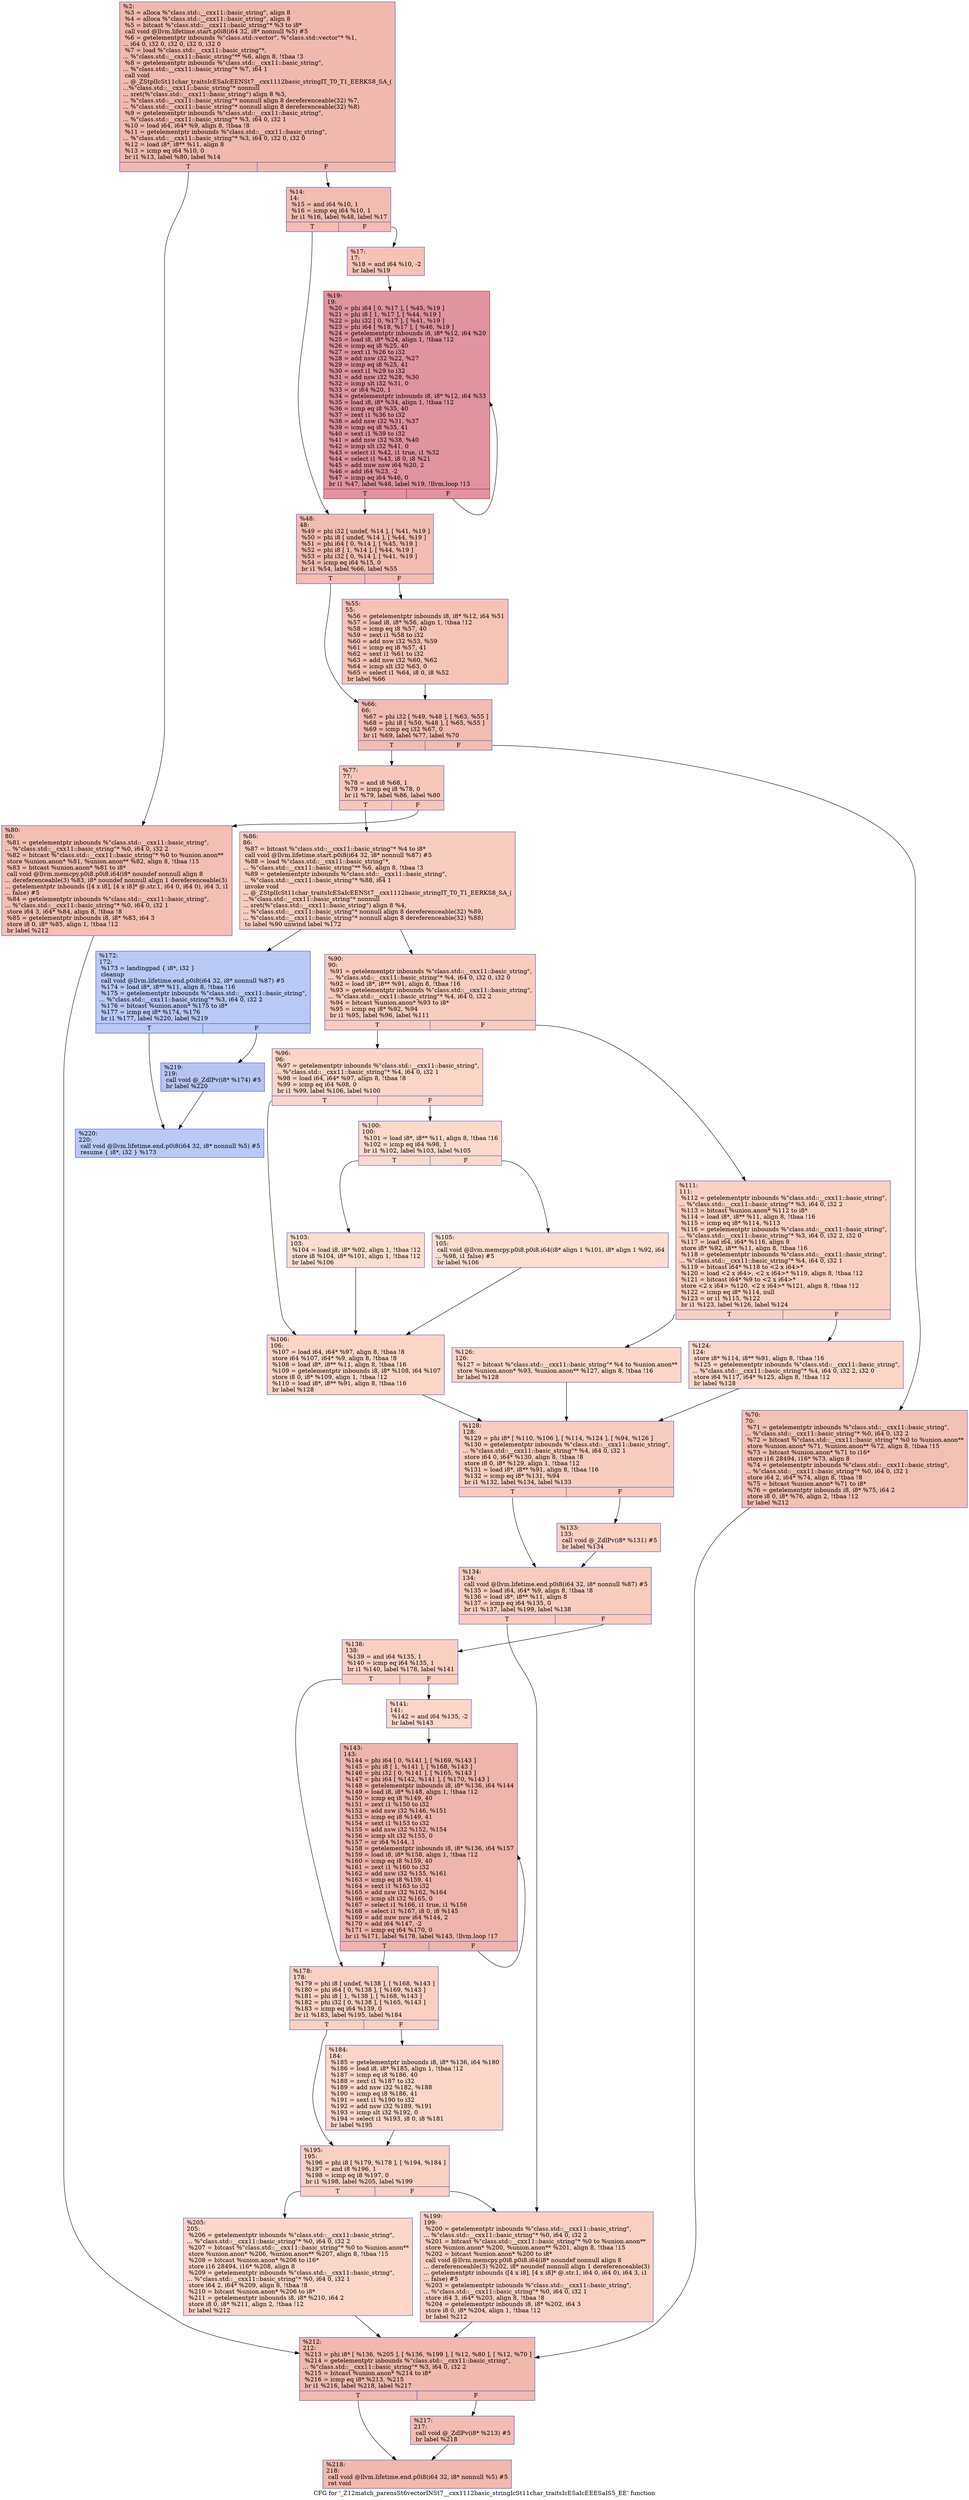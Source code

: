 digraph "CFG for '_Z12match_parensSt6vectorINSt7__cxx1112basic_stringIcSt11char_traitsIcESaIcEEESaIS5_EE' function" {
	label="CFG for '_Z12match_parensSt6vectorINSt7__cxx1112basic_stringIcSt11char_traitsIcESaIcEEESaIS5_EE' function";

	Node0x5613e67c06f0 [shape=record,color="#3d50c3ff", style=filled, fillcolor="#dc5d4a70",label="{%2:\l  %3 = alloca %\"class.std::__cxx11::basic_string\", align 8\l  %4 = alloca %\"class.std::__cxx11::basic_string\", align 8\l  %5 = bitcast %\"class.std::__cxx11::basic_string\"* %3 to i8*\l  call void @llvm.lifetime.start.p0i8(i64 32, i8* nonnull %5) #5\l  %6 = getelementptr inbounds %\"class.std::vector\", %\"class.std::vector\"* %1,\l... i64 0, i32 0, i32 0, i32 0, i32 0\l  %7 = load %\"class.std::__cxx11::basic_string\"*,\l... %\"class.std::__cxx11::basic_string\"** %6, align 8, !tbaa !3\l  %8 = getelementptr inbounds %\"class.std::__cxx11::basic_string\",\l... %\"class.std::__cxx11::basic_string\"* %7, i64 1\l  call void\l... @_ZStplIcSt11char_traitsIcESaIcEENSt7__cxx1112basic_stringIT_T0_T1_EERKS8_SA_(\l...%\"class.std::__cxx11::basic_string\"* nonnull\l... sret(%\"class.std::__cxx11::basic_string\") align 8 %3,\l... %\"class.std::__cxx11::basic_string\"* nonnull align 8 dereferenceable(32) %7,\l... %\"class.std::__cxx11::basic_string\"* nonnull align 8 dereferenceable(32) %8)\l  %9 = getelementptr inbounds %\"class.std::__cxx11::basic_string\",\l... %\"class.std::__cxx11::basic_string\"* %3, i64 0, i32 1\l  %10 = load i64, i64* %9, align 8, !tbaa !8\l  %11 = getelementptr inbounds %\"class.std::__cxx11::basic_string\",\l... %\"class.std::__cxx11::basic_string\"* %3, i64 0, i32 0, i32 0\l  %12 = load i8*, i8** %11, align 8\l  %13 = icmp eq i64 %10, 0\l  br i1 %13, label %80, label %14\l|{<s0>T|<s1>F}}"];
	Node0x5613e67c06f0:s0 -> Node0x5613e67c25e0;
	Node0x5613e67c06f0:s1 -> Node0x5613e67c2670;
	Node0x5613e67c2670 [shape=record,color="#3d50c3ff", style=filled, fillcolor="#e1675170",label="{%14:\l14:                                               \l  %15 = and i64 %10, 1\l  %16 = icmp eq i64 %10, 1\l  br i1 %16, label %48, label %17\l|{<s0>T|<s1>F}}"];
	Node0x5613e67c2670:s0 -> Node0x5613e67c28d0;
	Node0x5613e67c2670:s1 -> Node0x5613e67c2920;
	Node0x5613e67c2920 [shape=record,color="#3d50c3ff", style=filled, fillcolor="#e8765c70",label="{%17:\l17:                                               \l  %18 = and i64 %10, -2\l  br label %19\l}"];
	Node0x5613e67c2920 -> Node0x5613e67c2a90;
	Node0x5613e67c2a90 [shape=record,color="#b70d28ff", style=filled, fillcolor="#b70d2870",label="{%19:\l19:                                               \l  %20 = phi i64 [ 0, %17 ], [ %45, %19 ]\l  %21 = phi i8 [ 1, %17 ], [ %44, %19 ]\l  %22 = phi i32 [ 0, %17 ], [ %41, %19 ]\l  %23 = phi i64 [ %18, %17 ], [ %46, %19 ]\l  %24 = getelementptr inbounds i8, i8* %12, i64 %20\l  %25 = load i8, i8* %24, align 1, !tbaa !12\l  %26 = icmp eq i8 %25, 40\l  %27 = zext i1 %26 to i32\l  %28 = add nsw i32 %22, %27\l  %29 = icmp eq i8 %25, 41\l  %30 = sext i1 %29 to i32\l  %31 = add nsw i32 %28, %30\l  %32 = icmp slt i32 %31, 0\l  %33 = or i64 %20, 1\l  %34 = getelementptr inbounds i8, i8* %12, i64 %33\l  %35 = load i8, i8* %34, align 1, !tbaa !12\l  %36 = icmp eq i8 %35, 40\l  %37 = zext i1 %36 to i32\l  %38 = add nsw i32 %31, %37\l  %39 = icmp eq i8 %35, 41\l  %40 = sext i1 %39 to i32\l  %41 = add nsw i32 %38, %40\l  %42 = icmp slt i32 %41, 0\l  %43 = select i1 %42, i1 true, i1 %32\l  %44 = select i1 %43, i8 0, i8 %21\l  %45 = add nuw nsw i64 %20, 2\l  %46 = add i64 %23, -2\l  %47 = icmp eq i64 %46, 0\l  br i1 %47, label %48, label %19, !llvm.loop !13\l|{<s0>T|<s1>F}}"];
	Node0x5613e67c2a90:s0 -> Node0x5613e67c28d0;
	Node0x5613e67c2a90:s1 -> Node0x5613e67c2a90;
	Node0x5613e67c28d0 [shape=record,color="#3d50c3ff", style=filled, fillcolor="#e1675170",label="{%48:\l48:                                               \l  %49 = phi i32 [ undef, %14 ], [ %41, %19 ]\l  %50 = phi i8 [ undef, %14 ], [ %44, %19 ]\l  %51 = phi i64 [ 0, %14 ], [ %45, %19 ]\l  %52 = phi i8 [ 1, %14 ], [ %44, %19 ]\l  %53 = phi i32 [ 0, %14 ], [ %41, %19 ]\l  %54 = icmp eq i64 %15, 0\l  br i1 %54, label %66, label %55\l|{<s0>T|<s1>F}}"];
	Node0x5613e67c28d0:s0 -> Node0x5613e67c4fd0;
	Node0x5613e67c28d0:s1 -> Node0x5613e67c5020;
	Node0x5613e67c5020 [shape=record,color="#3d50c3ff", style=filled, fillcolor="#e8765c70",label="{%55:\l55:                                               \l  %56 = getelementptr inbounds i8, i8* %12, i64 %51\l  %57 = load i8, i8* %56, align 1, !tbaa !12\l  %58 = icmp eq i8 %57, 40\l  %59 = zext i1 %58 to i32\l  %60 = add nsw i32 %53, %59\l  %61 = icmp eq i8 %57, 41\l  %62 = sext i1 %61 to i32\l  %63 = add nsw i32 %60, %62\l  %64 = icmp slt i32 %63, 0\l  %65 = select i1 %64, i8 0, i8 %52\l  br label %66\l}"];
	Node0x5613e67c5020 -> Node0x5613e67c4fd0;
	Node0x5613e67c4fd0 [shape=record,color="#3d50c3ff", style=filled, fillcolor="#e1675170",label="{%66:\l66:                                               \l  %67 = phi i32 [ %49, %48 ], [ %63, %55 ]\l  %68 = phi i8 [ %50, %48 ], [ %65, %55 ]\l  %69 = icmp eq i32 %67, 0\l  br i1 %69, label %77, label %70\l|{<s0>T|<s1>F}}"];
	Node0x5613e67c4fd0:s0 -> Node0x5613e67c5d00;
	Node0x5613e67c4fd0:s1 -> Node0x5613e67c5d50;
	Node0x5613e67c5d50 [shape=record,color="#3d50c3ff", style=filled, fillcolor="#e5705870",label="{%70:\l70:                                               \l  %71 = getelementptr inbounds %\"class.std::__cxx11::basic_string\",\l... %\"class.std::__cxx11::basic_string\"* %0, i64 0, i32 2\l  %72 = bitcast %\"class.std::__cxx11::basic_string\"* %0 to %union.anon**\l  store %union.anon* %71, %union.anon** %72, align 8, !tbaa !15\l  %73 = bitcast %union.anon* %71 to i16*\l  store i16 28494, i16* %73, align 8\l  %74 = getelementptr inbounds %\"class.std::__cxx11::basic_string\",\l... %\"class.std::__cxx11::basic_string\"* %0, i64 0, i32 1\l  store i64 2, i64* %74, align 8, !tbaa !8\l  %75 = bitcast %union.anon* %71 to i8*\l  %76 = getelementptr inbounds i8, i8* %75, i64 2\l  store i8 0, i8* %76, align 2, !tbaa !12\l  br label %212\l}"];
	Node0x5613e67c5d50 -> Node0x5613e67c6ab0;
	Node0x5613e67c5d00 [shape=record,color="#3d50c3ff", style=filled, fillcolor="#ec7f6370",label="{%77:\l77:                                               \l  %78 = and i8 %68, 1\l  %79 = icmp eq i8 %78, 0\l  br i1 %79, label %86, label %80\l|{<s0>T|<s1>F}}"];
	Node0x5613e67c5d00:s0 -> Node0x5613e67c6cd0;
	Node0x5613e67c5d00:s1 -> Node0x5613e67c25e0;
	Node0x5613e67c25e0 [shape=record,color="#3d50c3ff", style=filled, fillcolor="#e36c5570",label="{%80:\l80:                                               \l  %81 = getelementptr inbounds %\"class.std::__cxx11::basic_string\",\l... %\"class.std::__cxx11::basic_string\"* %0, i64 0, i32 2\l  %82 = bitcast %\"class.std::__cxx11::basic_string\"* %0 to %union.anon**\l  store %union.anon* %81, %union.anon** %82, align 8, !tbaa !15\l  %83 = bitcast %union.anon* %81 to i8*\l  call void @llvm.memcpy.p0i8.p0i8.i64(i8* noundef nonnull align 8\l... dereferenceable(3) %83, i8* noundef nonnull align 1 dereferenceable(3)\l... getelementptr inbounds ([4 x i8], [4 x i8]* @.str.1, i64 0, i64 0), i64 3, i1\l... false) #5\l  %84 = getelementptr inbounds %\"class.std::__cxx11::basic_string\",\l... %\"class.std::__cxx11::basic_string\"* %0, i64 0, i32 1\l  store i64 3, i64* %84, align 8, !tbaa !8\l  %85 = getelementptr inbounds i8, i8* %83, i64 3\l  store i8 0, i8* %85, align 1, !tbaa !12\l  br label %212\l}"];
	Node0x5613e67c25e0 -> Node0x5613e67c6ab0;
	Node0x5613e67c6cd0 [shape=record,color="#3d50c3ff", style=filled, fillcolor="#f08b6e70",label="{%86:\l86:                                               \l  %87 = bitcast %\"class.std::__cxx11::basic_string\"* %4 to i8*\l  call void @llvm.lifetime.start.p0i8(i64 32, i8* nonnull %87) #5\l  %88 = load %\"class.std::__cxx11::basic_string\"*,\l... %\"class.std::__cxx11::basic_string\"** %6, align 8, !tbaa !3\l  %89 = getelementptr inbounds %\"class.std::__cxx11::basic_string\",\l... %\"class.std::__cxx11::basic_string\"* %88, i64 1\l  invoke void\l... @_ZStplIcSt11char_traitsIcESaIcEENSt7__cxx1112basic_stringIT_T0_T1_EERKS8_SA_(\l...%\"class.std::__cxx11::basic_string\"* nonnull\l... sret(%\"class.std::__cxx11::basic_string\") align 8 %4,\l... %\"class.std::__cxx11::basic_string\"* nonnull align 8 dereferenceable(32) %89,\l... %\"class.std::__cxx11::basic_string\"* nonnull align 8 dereferenceable(32) %88)\l          to label %90 unwind label %172\l}"];
	Node0x5613e67c6cd0 -> Node0x5613e67c8730;
	Node0x5613e67c6cd0 -> Node0x5613e67c8780;
	Node0x5613e67c8730 [shape=record,color="#3d50c3ff", style=filled, fillcolor="#f08b6e70",label="{%90:\l90:                                               \l  %91 = getelementptr inbounds %\"class.std::__cxx11::basic_string\",\l... %\"class.std::__cxx11::basic_string\"* %4, i64 0, i32 0, i32 0\l  %92 = load i8*, i8** %91, align 8, !tbaa !16\l  %93 = getelementptr inbounds %\"class.std::__cxx11::basic_string\",\l... %\"class.std::__cxx11::basic_string\"* %4, i64 0, i32 2\l  %94 = bitcast %union.anon* %93 to i8*\l  %95 = icmp eq i8* %92, %94\l  br i1 %95, label %96, label %111\l|{<s0>T|<s1>F}}"];
	Node0x5613e67c8730:s0 -> Node0x5613e67c8c90;
	Node0x5613e67c8730:s1 -> Node0x5613e67c8d20;
	Node0x5613e67c8c90 [shape=record,color="#3d50c3ff", style=filled, fillcolor="#f5a08170",label="{%96:\l96:                                               \l  %97 = getelementptr inbounds %\"class.std::__cxx11::basic_string\",\l... %\"class.std::__cxx11::basic_string\"* %4, i64 0, i32 1\l  %98 = load i64, i64* %97, align 8, !tbaa !8\l  %99 = icmp eq i64 %98, 0\l  br i1 %99, label %106, label %100\l|{<s0>T|<s1>F}}"];
	Node0x5613e67c8c90:s0 -> Node0x5613e67c9020;
	Node0x5613e67c8c90:s1 -> Node0x5613e67c9070;
	Node0x5613e67c9070 [shape=record,color="#3d50c3ff", style=filled, fillcolor="#f7a88970",label="{%100:\l100:                                              \l  %101 = load i8*, i8** %11, align 8, !tbaa !16\l  %102 = icmp eq i64 %98, 1\l  br i1 %102, label %103, label %105\l|{<s0>T|<s1>F}}"];
	Node0x5613e67c9070:s0 -> Node0x5613e67c98c0;
	Node0x5613e67c9070:s1 -> Node0x5613e67c9910;
	Node0x5613e67c98c0 [shape=record,color="#3d50c3ff", style=filled, fillcolor="#f7b39670",label="{%103:\l103:                                              \l  %104 = load i8, i8* %92, align 1, !tbaa !12\l  store i8 %104, i8* %101, align 1, !tbaa !12\l  br label %106\l}"];
	Node0x5613e67c98c0 -> Node0x5613e67c9020;
	Node0x5613e67c9910 [shape=record,color="#3d50c3ff", style=filled, fillcolor="#f7b39670",label="{%105:\l105:                                              \l  call void @llvm.memcpy.p0i8.p0i8.i64(i8* align 1 %101, i8* align 1 %92, i64\l... %98, i1 false) #5\l  br label %106\l}"];
	Node0x5613e67c9910 -> Node0x5613e67c9020;
	Node0x5613e67c9020 [shape=record,color="#3d50c3ff", style=filled, fillcolor="#f5a08170",label="{%106:\l106:                                              \l  %107 = load i64, i64* %97, align 8, !tbaa !8\l  store i64 %107, i64* %9, align 8, !tbaa !8\l  %108 = load i8*, i8** %11, align 8, !tbaa !16\l  %109 = getelementptr inbounds i8, i8* %108, i64 %107\l  store i8 0, i8* %109, align 1, !tbaa !12\l  %110 = load i8*, i8** %91, align 8, !tbaa !16\l  br label %128\l}"];
	Node0x5613e67c9020 -> Node0x5613e67ca0d0;
	Node0x5613e67c8d20 [shape=record,color="#3d50c3ff", style=filled, fillcolor="#f3947570",label="{%111:\l111:                                              \l  %112 = getelementptr inbounds %\"class.std::__cxx11::basic_string\",\l... %\"class.std::__cxx11::basic_string\"* %3, i64 0, i32 2\l  %113 = bitcast %union.anon* %112 to i8*\l  %114 = load i8*, i8** %11, align 8, !tbaa !16\l  %115 = icmp eq i8* %114, %113\l  %116 = getelementptr inbounds %\"class.std::__cxx11::basic_string\",\l... %\"class.std::__cxx11::basic_string\"* %3, i64 0, i32 2, i32 0\l  %117 = load i64, i64* %116, align 8\l  store i8* %92, i8** %11, align 8, !tbaa !16\l  %118 = getelementptr inbounds %\"class.std::__cxx11::basic_string\",\l... %\"class.std::__cxx11::basic_string\"* %4, i64 0, i32 1\l  %119 = bitcast i64* %118 to \<2 x i64\>*\l  %120 = load \<2 x i64\>, \<2 x i64\>* %119, align 8, !tbaa !12\l  %121 = bitcast i64* %9 to \<2 x i64\>*\l  store \<2 x i64\> %120, \<2 x i64\>* %121, align 8, !tbaa !12\l  %122 = icmp eq i8* %114, null\l  %123 = or i1 %115, %122\l  br i1 %123, label %126, label %124\l|{<s0>T|<s1>F}}"];
	Node0x5613e67c8d20:s0 -> Node0x5613e67cae90;
	Node0x5613e67c8d20:s1 -> Node0x5613e67caee0;
	Node0x5613e67caee0 [shape=record,color="#3d50c3ff", style=filled, fillcolor="#f6a38570",label="{%124:\l124:                                              \l  store i8* %114, i8** %91, align 8, !tbaa !16\l  %125 = getelementptr inbounds %\"class.std::__cxx11::basic_string\",\l... %\"class.std::__cxx11::basic_string\"* %4, i64 0, i32 2, i32 0\l  store i64 %117, i64* %125, align 8, !tbaa !12\l  br label %128\l}"];
	Node0x5613e67caee0 -> Node0x5613e67ca0d0;
	Node0x5613e67cae90 [shape=record,color="#3d50c3ff", style=filled, fillcolor="#f6a38570",label="{%126:\l126:                                              \l  %127 = bitcast %\"class.std::__cxx11::basic_string\"* %4 to %union.anon**\l  store %union.anon* %93, %union.anon** %127, align 8, !tbaa !16\l  br label %128\l}"];
	Node0x5613e67cae90 -> Node0x5613e67ca0d0;
	Node0x5613e67ca0d0 [shape=record,color="#3d50c3ff", style=filled, fillcolor="#f08b6e70",label="{%128:\l128:                                              \l  %129 = phi i8* [ %110, %106 ], [ %114, %124 ], [ %94, %126 ]\l  %130 = getelementptr inbounds %\"class.std::__cxx11::basic_string\",\l... %\"class.std::__cxx11::basic_string\"* %4, i64 0, i32 1\l  store i64 0, i64* %130, align 8, !tbaa !8\l  store i8 0, i8* %129, align 1, !tbaa !12\l  %131 = load i8*, i8** %91, align 8, !tbaa !16\l  %132 = icmp eq i8* %131, %94\l  br i1 %132, label %134, label %133\l|{<s0>T|<s1>F}}"];
	Node0x5613e67ca0d0:s0 -> Node0x5613e67cbf80;
	Node0x5613e67ca0d0:s1 -> Node0x5613e67cbfd0;
	Node0x5613e67cbfd0 [shape=record,color="#3d50c3ff", style=filled, fillcolor="#f3947570",label="{%133:\l133:                                              \l  call void @_ZdlPv(i8* %131) #5\l  br label %134\l}"];
	Node0x5613e67cbfd0 -> Node0x5613e67cbf80;
	Node0x5613e67cbf80 [shape=record,color="#3d50c3ff", style=filled, fillcolor="#f08b6e70",label="{%134:\l134:                                              \l  call void @llvm.lifetime.end.p0i8(i64 32, i8* nonnull %87) #5\l  %135 = load i64, i64* %9, align 8, !tbaa !8\l  %136 = load i8*, i8** %11, align 8\l  %137 = icmp eq i64 %135, 0\l  br i1 %137, label %199, label %138\l|{<s0>T|<s1>F}}"];
	Node0x5613e67cbf80:s0 -> Node0x5613e67cc660;
	Node0x5613e67cbf80:s1 -> Node0x5613e67cc6b0;
	Node0x5613e67cc6b0 [shape=record,color="#3d50c3ff", style=filled, fillcolor="#f3947570",label="{%138:\l138:                                              \l  %139 = and i64 %135, 1\l  %140 = icmp eq i64 %135, 1\l  br i1 %140, label %178, label %141\l|{<s0>T|<s1>F}}"];
	Node0x5613e67cc6b0:s0 -> Node0x5613e67cc8d0;
	Node0x5613e67cc6b0:s1 -> Node0x5613e67cc920;
	Node0x5613e67cc920 [shape=record,color="#3d50c3ff", style=filled, fillcolor="#f6a38570",label="{%141:\l141:                                              \l  %142 = and i64 %135, -2\l  br label %143\l}"];
	Node0x5613e67cc920 -> Node0x5613e67ccab0;
	Node0x5613e67ccab0 [shape=record,color="#3d50c3ff", style=filled, fillcolor="#d8564670",label="{%143:\l143:                                              \l  %144 = phi i64 [ 0, %141 ], [ %169, %143 ]\l  %145 = phi i8 [ 1, %141 ], [ %168, %143 ]\l  %146 = phi i32 [ 0, %141 ], [ %165, %143 ]\l  %147 = phi i64 [ %142, %141 ], [ %170, %143 ]\l  %148 = getelementptr inbounds i8, i8* %136, i64 %144\l  %149 = load i8, i8* %148, align 1, !tbaa !12\l  %150 = icmp eq i8 %149, 40\l  %151 = zext i1 %150 to i32\l  %152 = add nsw i32 %146, %151\l  %153 = icmp eq i8 %149, 41\l  %154 = sext i1 %153 to i32\l  %155 = add nsw i32 %152, %154\l  %156 = icmp slt i32 %155, 0\l  %157 = or i64 %144, 1\l  %158 = getelementptr inbounds i8, i8* %136, i64 %157\l  %159 = load i8, i8* %158, align 1, !tbaa !12\l  %160 = icmp eq i8 %159, 40\l  %161 = zext i1 %160 to i32\l  %162 = add nsw i32 %155, %161\l  %163 = icmp eq i8 %159, 41\l  %164 = sext i1 %163 to i32\l  %165 = add nsw i32 %162, %164\l  %166 = icmp slt i32 %165, 0\l  %167 = select i1 %166, i1 true, i1 %156\l  %168 = select i1 %167, i8 0, i8 %145\l  %169 = add nuw nsw i64 %144, 2\l  %170 = add i64 %147, -2\l  %171 = icmp eq i64 %170, 0\l  br i1 %171, label %178, label %143, !llvm.loop !17\l|{<s0>T|<s1>F}}"];
	Node0x5613e67ccab0:s0 -> Node0x5613e67cc8d0;
	Node0x5613e67ccab0:s1 -> Node0x5613e67ccab0;
	Node0x5613e67c8780 [shape=record,color="#3d50c3ff", style=filled, fillcolor="#6282ea70",label="{%172:\l172:                                              \l  %173 = landingpad \{ i8*, i32 \}\l          cleanup\l  call void @llvm.lifetime.end.p0i8(i64 32, i8* nonnull %87) #5\l  %174 = load i8*, i8** %11, align 8, !tbaa !16\l  %175 = getelementptr inbounds %\"class.std::__cxx11::basic_string\",\l... %\"class.std::__cxx11::basic_string\"* %3, i64 0, i32 2\l  %176 = bitcast %union.anon* %175 to i8*\l  %177 = icmp eq i8* %174, %176\l  br i1 %177, label %220, label %219\l|{<s0>T|<s1>F}}"];
	Node0x5613e67c8780:s0 -> Node0x5613e67ce1e0;
	Node0x5613e67c8780:s1 -> Node0x5613e67ce230;
	Node0x5613e67cc8d0 [shape=record,color="#3d50c3ff", style=filled, fillcolor="#f3947570",label="{%178:\l178:                                              \l  %179 = phi i8 [ undef, %138 ], [ %168, %143 ]\l  %180 = phi i64 [ 0, %138 ], [ %169, %143 ]\l  %181 = phi i8 [ 1, %138 ], [ %168, %143 ]\l  %182 = phi i32 [ 0, %138 ], [ %165, %143 ]\l  %183 = icmp eq i64 %139, 0\l  br i1 %183, label %195, label %184\l|{<s0>T|<s1>F}}"];
	Node0x5613e67cc8d0:s0 -> Node0x5613e67ce680;
	Node0x5613e67cc8d0:s1 -> Node0x5613e67ce6d0;
	Node0x5613e67ce6d0 [shape=record,color="#3d50c3ff", style=filled, fillcolor="#f6a38570",label="{%184:\l184:                                              \l  %185 = getelementptr inbounds i8, i8* %136, i64 %180\l  %186 = load i8, i8* %185, align 1, !tbaa !12\l  %187 = icmp eq i8 %186, 40\l  %188 = zext i1 %187 to i32\l  %189 = add nsw i32 %182, %188\l  %190 = icmp eq i8 %186, 41\l  %191 = sext i1 %190 to i32\l  %192 = add nsw i32 %189, %191\l  %193 = icmp slt i32 %192, 0\l  %194 = select i1 %193, i8 0, i8 %181\l  br label %195\l}"];
	Node0x5613e67ce6d0 -> Node0x5613e67ce680;
	Node0x5613e67ce680 [shape=record,color="#3d50c3ff", style=filled, fillcolor="#f3947570",label="{%195:\l195:                                              \l  %196 = phi i8 [ %179, %178 ], [ %194, %184 ]\l  %197 = and i8 %196, 1\l  %198 = icmp eq i8 %197, 0\l  br i1 %198, label %205, label %199\l|{<s0>T|<s1>F}}"];
	Node0x5613e67ce680:s0 -> Node0x5613e67cef80;
	Node0x5613e67ce680:s1 -> Node0x5613e67cc660;
	Node0x5613e67cc660 [shape=record,color="#3d50c3ff", style=filled, fillcolor="#f3947570",label="{%199:\l199:                                              \l  %200 = getelementptr inbounds %\"class.std::__cxx11::basic_string\",\l... %\"class.std::__cxx11::basic_string\"* %0, i64 0, i32 2\l  %201 = bitcast %\"class.std::__cxx11::basic_string\"* %0 to %union.anon**\l  store %union.anon* %200, %union.anon** %201, align 8, !tbaa !15\l  %202 = bitcast %union.anon* %200 to i8*\l  call void @llvm.memcpy.p0i8.p0i8.i64(i8* noundef nonnull align 8\l... dereferenceable(3) %202, i8* noundef nonnull align 1 dereferenceable(3)\l... getelementptr inbounds ([4 x i8], [4 x i8]* @.str.1, i64 0, i64 0), i64 3, i1\l... false) #5\l  %203 = getelementptr inbounds %\"class.std::__cxx11::basic_string\",\l... %\"class.std::__cxx11::basic_string\"* %0, i64 0, i32 1\l  store i64 3, i64* %203, align 8, !tbaa !8\l  %204 = getelementptr inbounds i8, i8* %202, i64 3\l  store i8 0, i8* %204, align 1, !tbaa !12\l  br label %212\l}"];
	Node0x5613e67cc660 -> Node0x5613e67c6ab0;
	Node0x5613e67cef80 [shape=record,color="#3d50c3ff", style=filled, fillcolor="#f6a38570",label="{%205:\l205:                                              \l  %206 = getelementptr inbounds %\"class.std::__cxx11::basic_string\",\l... %\"class.std::__cxx11::basic_string\"* %0, i64 0, i32 2\l  %207 = bitcast %\"class.std::__cxx11::basic_string\"* %0 to %union.anon**\l  store %union.anon* %206, %union.anon** %207, align 8, !tbaa !15\l  %208 = bitcast %union.anon* %206 to i16*\l  store i16 28494, i16* %208, align 8\l  %209 = getelementptr inbounds %\"class.std::__cxx11::basic_string\",\l... %\"class.std::__cxx11::basic_string\"* %0, i64 0, i32 1\l  store i64 2, i64* %209, align 8, !tbaa !8\l  %210 = bitcast %union.anon* %206 to i8*\l  %211 = getelementptr inbounds i8, i8* %210, i64 2\l  store i8 0, i8* %211, align 2, !tbaa !12\l  br label %212\l}"];
	Node0x5613e67cef80 -> Node0x5613e67c6ab0;
	Node0x5613e67c6ab0 [shape=record,color="#3d50c3ff", style=filled, fillcolor="#dc5d4a70",label="{%212:\l212:                                              \l  %213 = phi i8* [ %136, %205 ], [ %136, %199 ], [ %12, %80 ], [ %12, %70 ]\l  %214 = getelementptr inbounds %\"class.std::__cxx11::basic_string\",\l... %\"class.std::__cxx11::basic_string\"* %3, i64 0, i32 2\l  %215 = bitcast %union.anon* %214 to i8*\l  %216 = icmp eq i8* %213, %215\l  br i1 %216, label %218, label %217\l|{<s0>T|<s1>F}}"];
	Node0x5613e67c6ab0:s0 -> Node0x5613e67cfff0;
	Node0x5613e67c6ab0:s1 -> Node0x5613e67d0040;
	Node0x5613e67d0040 [shape=record,color="#3d50c3ff", style=filled, fillcolor="#e1675170",label="{%217:\l217:                                              \l  call void @_ZdlPv(i8* %213) #5\l  br label %218\l}"];
	Node0x5613e67d0040 -> Node0x5613e67cfff0;
	Node0x5613e67cfff0 [shape=record,color="#3d50c3ff", style=filled, fillcolor="#dc5d4a70",label="{%218:\l218:                                              \l  call void @llvm.lifetime.end.p0i8(i64 32, i8* nonnull %5) #5\l  ret void\l}"];
	Node0x5613e67ce230 [shape=record,color="#3d50c3ff", style=filled, fillcolor="#5b7ae570",label="{%219:\l219:                                              \l  call void @_ZdlPv(i8* %174) #5\l  br label %220\l}"];
	Node0x5613e67ce230 -> Node0x5613e67ce1e0;
	Node0x5613e67ce1e0 [shape=record,color="#3d50c3ff", style=filled, fillcolor="#6282ea70",label="{%220:\l220:                                              \l  call void @llvm.lifetime.end.p0i8(i64 32, i8* nonnull %5) #5\l  resume \{ i8*, i32 \} %173\l}"];
}
